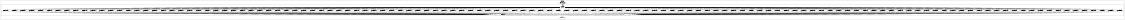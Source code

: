 digraph streamit {
size="7.5,10";subgraph cluster_AutoCor_0 {
label = "AutoCor";
RandomSource_1 -> Cor1_2_split
Cor1_2_join -> FloatPrinter_3
RandomSource_1 [ label="RandomSource" ]
subgraph cluster_Cor1_2 {
label = "Cor1";
Cor1_2_split [ label="duplicate" ]
Cor1_2_join [ label="roundrobin(1, 1, 1, 1, 1, 1, 1, 1, 1, 1, 1, 1, 1, 1, 1, 1, 1, 1, 1, 1, 1, 1, 1, 1, 1, 1, 1, 1, 1, 1, 1, 1, 1, 1, 1, 1, 1, 1, 1, 1, 1, 1, 1, 1, 1, 1, 1, 1, 1, 1, 1, 1, 1, 1, 1, 1, 1, 1, 1, 1, 1, 1, 1, 1, 1, 1, 1, 1, 1, 1, 1, 1, 1, 1, 1, 1, 1, 1, 1, 1, 1, 1, 1, 1, 1, 1, 1, 1, 1, 1, 1, 1, 1, 1, 1, 1, 1, 1, 1, 1, 1, 1, 1, 1, 1, 1, 1, 1, 1, 1, 1, 1, 1, 1, 1, 1, 1, 1, 1, 1, 1, 1, 1, 1, 1, 1, 1, 1)" ]
AnonFilter_a0_4 [ label="AnonFilter_a0" ]
Cor1_2_split -> AnonFilter_a0_4
AnonFilter_a0_4 -> Cor1_2_join
AnonFilter_a0_5 [ label="AnonFilter_a0" ]
Cor1_2_split -> AnonFilter_a0_5
AnonFilter_a0_5 -> Cor1_2_join
AnonFilter_a0_6 [ label="AnonFilter_a0" ]
Cor1_2_split -> AnonFilter_a0_6
AnonFilter_a0_6 -> Cor1_2_join
AnonFilter_a0_7 [ label="AnonFilter_a0" ]
Cor1_2_split -> AnonFilter_a0_7
AnonFilter_a0_7 -> Cor1_2_join
AnonFilter_a0_8 [ label="AnonFilter_a0" ]
Cor1_2_split -> AnonFilter_a0_8
AnonFilter_a0_8 -> Cor1_2_join
AnonFilter_a0_9 [ label="AnonFilter_a0" ]
Cor1_2_split -> AnonFilter_a0_9
AnonFilter_a0_9 -> Cor1_2_join
AnonFilter_a0_10 [ label="AnonFilter_a0" ]
Cor1_2_split -> AnonFilter_a0_10
AnonFilter_a0_10 -> Cor1_2_join
AnonFilter_a0_11 [ label="AnonFilter_a0" ]
Cor1_2_split -> AnonFilter_a0_11
AnonFilter_a0_11 -> Cor1_2_join
AnonFilter_a0_12 [ label="AnonFilter_a0" ]
Cor1_2_split -> AnonFilter_a0_12
AnonFilter_a0_12 -> Cor1_2_join
AnonFilter_a0_13 [ label="AnonFilter_a0" ]
Cor1_2_split -> AnonFilter_a0_13
AnonFilter_a0_13 -> Cor1_2_join
AnonFilter_a0_14 [ label="AnonFilter_a0" ]
Cor1_2_split -> AnonFilter_a0_14
AnonFilter_a0_14 -> Cor1_2_join
AnonFilter_a0_15 [ label="AnonFilter_a0" ]
Cor1_2_split -> AnonFilter_a0_15
AnonFilter_a0_15 -> Cor1_2_join
AnonFilter_a0_16 [ label="AnonFilter_a0" ]
Cor1_2_split -> AnonFilter_a0_16
AnonFilter_a0_16 -> Cor1_2_join
AnonFilter_a0_17 [ label="AnonFilter_a0" ]
Cor1_2_split -> AnonFilter_a0_17
AnonFilter_a0_17 -> Cor1_2_join
AnonFilter_a0_18 [ label="AnonFilter_a0" ]
Cor1_2_split -> AnonFilter_a0_18
AnonFilter_a0_18 -> Cor1_2_join
AnonFilter_a0_19 [ label="AnonFilter_a0" ]
Cor1_2_split -> AnonFilter_a0_19
AnonFilter_a0_19 -> Cor1_2_join
AnonFilter_a0_20 [ label="AnonFilter_a0" ]
Cor1_2_split -> AnonFilter_a0_20
AnonFilter_a0_20 -> Cor1_2_join
AnonFilter_a0_21 [ label="AnonFilter_a0" ]
Cor1_2_split -> AnonFilter_a0_21
AnonFilter_a0_21 -> Cor1_2_join
AnonFilter_a0_22 [ label="AnonFilter_a0" ]
Cor1_2_split -> AnonFilter_a0_22
AnonFilter_a0_22 -> Cor1_2_join
AnonFilter_a0_23 [ label="AnonFilter_a0" ]
Cor1_2_split -> AnonFilter_a0_23
AnonFilter_a0_23 -> Cor1_2_join
AnonFilter_a0_24 [ label="AnonFilter_a0" ]
Cor1_2_split -> AnonFilter_a0_24
AnonFilter_a0_24 -> Cor1_2_join
AnonFilter_a0_25 [ label="AnonFilter_a0" ]
Cor1_2_split -> AnonFilter_a0_25
AnonFilter_a0_25 -> Cor1_2_join
AnonFilter_a0_26 [ label="AnonFilter_a0" ]
Cor1_2_split -> AnonFilter_a0_26
AnonFilter_a0_26 -> Cor1_2_join
AnonFilter_a0_27 [ label="AnonFilter_a0" ]
Cor1_2_split -> AnonFilter_a0_27
AnonFilter_a0_27 -> Cor1_2_join
AnonFilter_a0_28 [ label="AnonFilter_a0" ]
Cor1_2_split -> AnonFilter_a0_28
AnonFilter_a0_28 -> Cor1_2_join
AnonFilter_a0_29 [ label="AnonFilter_a0" ]
Cor1_2_split -> AnonFilter_a0_29
AnonFilter_a0_29 -> Cor1_2_join
AnonFilter_a0_30 [ label="AnonFilter_a0" ]
Cor1_2_split -> AnonFilter_a0_30
AnonFilter_a0_30 -> Cor1_2_join
AnonFilter_a0_31 [ label="AnonFilter_a0" ]
Cor1_2_split -> AnonFilter_a0_31
AnonFilter_a0_31 -> Cor1_2_join
AnonFilter_a0_32 [ label="AnonFilter_a0" ]
Cor1_2_split -> AnonFilter_a0_32
AnonFilter_a0_32 -> Cor1_2_join
AnonFilter_a0_33 [ label="AnonFilter_a0" ]
Cor1_2_split -> AnonFilter_a0_33
AnonFilter_a0_33 -> Cor1_2_join
AnonFilter_a0_34 [ label="AnonFilter_a0" ]
Cor1_2_split -> AnonFilter_a0_34
AnonFilter_a0_34 -> Cor1_2_join
AnonFilter_a0_35 [ label="AnonFilter_a0" ]
Cor1_2_split -> AnonFilter_a0_35
AnonFilter_a0_35 -> Cor1_2_join
AnonFilter_a0_36 [ label="AnonFilter_a0" ]
Cor1_2_split -> AnonFilter_a0_36
AnonFilter_a0_36 -> Cor1_2_join
AnonFilter_a0_37 [ label="AnonFilter_a0" ]
Cor1_2_split -> AnonFilter_a0_37
AnonFilter_a0_37 -> Cor1_2_join
AnonFilter_a0_38 [ label="AnonFilter_a0" ]
Cor1_2_split -> AnonFilter_a0_38
AnonFilter_a0_38 -> Cor1_2_join
AnonFilter_a0_39 [ label="AnonFilter_a0" ]
Cor1_2_split -> AnonFilter_a0_39
AnonFilter_a0_39 -> Cor1_2_join
AnonFilter_a0_40 [ label="AnonFilter_a0" ]
Cor1_2_split -> AnonFilter_a0_40
AnonFilter_a0_40 -> Cor1_2_join
AnonFilter_a0_41 [ label="AnonFilter_a0" ]
Cor1_2_split -> AnonFilter_a0_41
AnonFilter_a0_41 -> Cor1_2_join
AnonFilter_a0_42 [ label="AnonFilter_a0" ]
Cor1_2_split -> AnonFilter_a0_42
AnonFilter_a0_42 -> Cor1_2_join
AnonFilter_a0_43 [ label="AnonFilter_a0" ]
Cor1_2_split -> AnonFilter_a0_43
AnonFilter_a0_43 -> Cor1_2_join
AnonFilter_a0_44 [ label="AnonFilter_a0" ]
Cor1_2_split -> AnonFilter_a0_44
AnonFilter_a0_44 -> Cor1_2_join
AnonFilter_a0_45 [ label="AnonFilter_a0" ]
Cor1_2_split -> AnonFilter_a0_45
AnonFilter_a0_45 -> Cor1_2_join
AnonFilter_a0_46 [ label="AnonFilter_a0" ]
Cor1_2_split -> AnonFilter_a0_46
AnonFilter_a0_46 -> Cor1_2_join
AnonFilter_a0_47 [ label="AnonFilter_a0" ]
Cor1_2_split -> AnonFilter_a0_47
AnonFilter_a0_47 -> Cor1_2_join
AnonFilter_a0_48 [ label="AnonFilter_a0" ]
Cor1_2_split -> AnonFilter_a0_48
AnonFilter_a0_48 -> Cor1_2_join
AnonFilter_a0_49 [ label="AnonFilter_a0" ]
Cor1_2_split -> AnonFilter_a0_49
AnonFilter_a0_49 -> Cor1_2_join
AnonFilter_a0_50 [ label="AnonFilter_a0" ]
Cor1_2_split -> AnonFilter_a0_50
AnonFilter_a0_50 -> Cor1_2_join
AnonFilter_a0_51 [ label="AnonFilter_a0" ]
Cor1_2_split -> AnonFilter_a0_51
AnonFilter_a0_51 -> Cor1_2_join
AnonFilter_a0_52 [ label="AnonFilter_a0" ]
Cor1_2_split -> AnonFilter_a0_52
AnonFilter_a0_52 -> Cor1_2_join
AnonFilter_a0_53 [ label="AnonFilter_a0" ]
Cor1_2_split -> AnonFilter_a0_53
AnonFilter_a0_53 -> Cor1_2_join
AnonFilter_a0_54 [ label="AnonFilter_a0" ]
Cor1_2_split -> AnonFilter_a0_54
AnonFilter_a0_54 -> Cor1_2_join
AnonFilter_a0_55 [ label="AnonFilter_a0" ]
Cor1_2_split -> AnonFilter_a0_55
AnonFilter_a0_55 -> Cor1_2_join
AnonFilter_a0_56 [ label="AnonFilter_a0" ]
Cor1_2_split -> AnonFilter_a0_56
AnonFilter_a0_56 -> Cor1_2_join
AnonFilter_a0_57 [ label="AnonFilter_a0" ]
Cor1_2_split -> AnonFilter_a0_57
AnonFilter_a0_57 -> Cor1_2_join
AnonFilter_a0_58 [ label="AnonFilter_a0" ]
Cor1_2_split -> AnonFilter_a0_58
AnonFilter_a0_58 -> Cor1_2_join
AnonFilter_a0_59 [ label="AnonFilter_a0" ]
Cor1_2_split -> AnonFilter_a0_59
AnonFilter_a0_59 -> Cor1_2_join
AnonFilter_a0_60 [ label="AnonFilter_a0" ]
Cor1_2_split -> AnonFilter_a0_60
AnonFilter_a0_60 -> Cor1_2_join
AnonFilter_a0_61 [ label="AnonFilter_a0" ]
Cor1_2_split -> AnonFilter_a0_61
AnonFilter_a0_61 -> Cor1_2_join
AnonFilter_a0_62 [ label="AnonFilter_a0" ]
Cor1_2_split -> AnonFilter_a0_62
AnonFilter_a0_62 -> Cor1_2_join
AnonFilter_a0_63 [ label="AnonFilter_a0" ]
Cor1_2_split -> AnonFilter_a0_63
AnonFilter_a0_63 -> Cor1_2_join
AnonFilter_a0_64 [ label="AnonFilter_a0" ]
Cor1_2_split -> AnonFilter_a0_64
AnonFilter_a0_64 -> Cor1_2_join
AnonFilter_a0_65 [ label="AnonFilter_a0" ]
Cor1_2_split -> AnonFilter_a0_65
AnonFilter_a0_65 -> Cor1_2_join
AnonFilter_a0_66 [ label="AnonFilter_a0" ]
Cor1_2_split -> AnonFilter_a0_66
AnonFilter_a0_66 -> Cor1_2_join
AnonFilter_a0_67 [ label="AnonFilter_a0" ]
Cor1_2_split -> AnonFilter_a0_67
AnonFilter_a0_67 -> Cor1_2_join
AnonFilter_a0_68 [ label="AnonFilter_a0" ]
Cor1_2_split -> AnonFilter_a0_68
AnonFilter_a0_68 -> Cor1_2_join
AnonFilter_a0_69 [ label="AnonFilter_a0" ]
Cor1_2_split -> AnonFilter_a0_69
AnonFilter_a0_69 -> Cor1_2_join
AnonFilter_a0_70 [ label="AnonFilter_a0" ]
Cor1_2_split -> AnonFilter_a0_70
AnonFilter_a0_70 -> Cor1_2_join
AnonFilter_a0_71 [ label="AnonFilter_a0" ]
Cor1_2_split -> AnonFilter_a0_71
AnonFilter_a0_71 -> Cor1_2_join
AnonFilter_a0_72 [ label="AnonFilter_a0" ]
Cor1_2_split -> AnonFilter_a0_72
AnonFilter_a0_72 -> Cor1_2_join
AnonFilter_a0_73 [ label="AnonFilter_a0" ]
Cor1_2_split -> AnonFilter_a0_73
AnonFilter_a0_73 -> Cor1_2_join
AnonFilter_a0_74 [ label="AnonFilter_a0" ]
Cor1_2_split -> AnonFilter_a0_74
AnonFilter_a0_74 -> Cor1_2_join
AnonFilter_a0_75 [ label="AnonFilter_a0" ]
Cor1_2_split -> AnonFilter_a0_75
AnonFilter_a0_75 -> Cor1_2_join
AnonFilter_a0_76 [ label="AnonFilter_a0" ]
Cor1_2_split -> AnonFilter_a0_76
AnonFilter_a0_76 -> Cor1_2_join
AnonFilter_a0_77 [ label="AnonFilter_a0" ]
Cor1_2_split -> AnonFilter_a0_77
AnonFilter_a0_77 -> Cor1_2_join
AnonFilter_a0_78 [ label="AnonFilter_a0" ]
Cor1_2_split -> AnonFilter_a0_78
AnonFilter_a0_78 -> Cor1_2_join
AnonFilter_a0_79 [ label="AnonFilter_a0" ]
Cor1_2_split -> AnonFilter_a0_79
AnonFilter_a0_79 -> Cor1_2_join
AnonFilter_a0_80 [ label="AnonFilter_a0" ]
Cor1_2_split -> AnonFilter_a0_80
AnonFilter_a0_80 -> Cor1_2_join
AnonFilter_a0_81 [ label="AnonFilter_a0" ]
Cor1_2_split -> AnonFilter_a0_81
AnonFilter_a0_81 -> Cor1_2_join
AnonFilter_a0_82 [ label="AnonFilter_a0" ]
Cor1_2_split -> AnonFilter_a0_82
AnonFilter_a0_82 -> Cor1_2_join
AnonFilter_a0_83 [ label="AnonFilter_a0" ]
Cor1_2_split -> AnonFilter_a0_83
AnonFilter_a0_83 -> Cor1_2_join
AnonFilter_a0_84 [ label="AnonFilter_a0" ]
Cor1_2_split -> AnonFilter_a0_84
AnonFilter_a0_84 -> Cor1_2_join
AnonFilter_a0_85 [ label="AnonFilter_a0" ]
Cor1_2_split -> AnonFilter_a0_85
AnonFilter_a0_85 -> Cor1_2_join
AnonFilter_a0_86 [ label="AnonFilter_a0" ]
Cor1_2_split -> AnonFilter_a0_86
AnonFilter_a0_86 -> Cor1_2_join
AnonFilter_a0_87 [ label="AnonFilter_a0" ]
Cor1_2_split -> AnonFilter_a0_87
AnonFilter_a0_87 -> Cor1_2_join
AnonFilter_a0_88 [ label="AnonFilter_a0" ]
Cor1_2_split -> AnonFilter_a0_88
AnonFilter_a0_88 -> Cor1_2_join
AnonFilter_a0_89 [ label="AnonFilter_a0" ]
Cor1_2_split -> AnonFilter_a0_89
AnonFilter_a0_89 -> Cor1_2_join
AnonFilter_a0_90 [ label="AnonFilter_a0" ]
Cor1_2_split -> AnonFilter_a0_90
AnonFilter_a0_90 -> Cor1_2_join
AnonFilter_a0_91 [ label="AnonFilter_a0" ]
Cor1_2_split -> AnonFilter_a0_91
AnonFilter_a0_91 -> Cor1_2_join
AnonFilter_a0_92 [ label="AnonFilter_a0" ]
Cor1_2_split -> AnonFilter_a0_92
AnonFilter_a0_92 -> Cor1_2_join
AnonFilter_a0_93 [ label="AnonFilter_a0" ]
Cor1_2_split -> AnonFilter_a0_93
AnonFilter_a0_93 -> Cor1_2_join
AnonFilter_a0_94 [ label="AnonFilter_a0" ]
Cor1_2_split -> AnonFilter_a0_94
AnonFilter_a0_94 -> Cor1_2_join
AnonFilter_a0_95 [ label="AnonFilter_a0" ]
Cor1_2_split -> AnonFilter_a0_95
AnonFilter_a0_95 -> Cor1_2_join
AnonFilter_a0_96 [ label="AnonFilter_a0" ]
Cor1_2_split -> AnonFilter_a0_96
AnonFilter_a0_96 -> Cor1_2_join
AnonFilter_a0_97 [ label="AnonFilter_a0" ]
Cor1_2_split -> AnonFilter_a0_97
AnonFilter_a0_97 -> Cor1_2_join
AnonFilter_a0_98 [ label="AnonFilter_a0" ]
Cor1_2_split -> AnonFilter_a0_98
AnonFilter_a0_98 -> Cor1_2_join
AnonFilter_a0_99 [ label="AnonFilter_a0" ]
Cor1_2_split -> AnonFilter_a0_99
AnonFilter_a0_99 -> Cor1_2_join
AnonFilter_a0_100 [ label="AnonFilter_a0" ]
Cor1_2_split -> AnonFilter_a0_100
AnonFilter_a0_100 -> Cor1_2_join
AnonFilter_a0_101 [ label="AnonFilter_a0" ]
Cor1_2_split -> AnonFilter_a0_101
AnonFilter_a0_101 -> Cor1_2_join
AnonFilter_a0_102 [ label="AnonFilter_a0" ]
Cor1_2_split -> AnonFilter_a0_102
AnonFilter_a0_102 -> Cor1_2_join
AnonFilter_a0_103 [ label="AnonFilter_a0" ]
Cor1_2_split -> AnonFilter_a0_103
AnonFilter_a0_103 -> Cor1_2_join
AnonFilter_a0_104 [ label="AnonFilter_a0" ]
Cor1_2_split -> AnonFilter_a0_104
AnonFilter_a0_104 -> Cor1_2_join
AnonFilter_a0_105 [ label="AnonFilter_a0" ]
Cor1_2_split -> AnonFilter_a0_105
AnonFilter_a0_105 -> Cor1_2_join
AnonFilter_a0_106 [ label="AnonFilter_a0" ]
Cor1_2_split -> AnonFilter_a0_106
AnonFilter_a0_106 -> Cor1_2_join
AnonFilter_a0_107 [ label="AnonFilter_a0" ]
Cor1_2_split -> AnonFilter_a0_107
AnonFilter_a0_107 -> Cor1_2_join
AnonFilter_a0_108 [ label="AnonFilter_a0" ]
Cor1_2_split -> AnonFilter_a0_108
AnonFilter_a0_108 -> Cor1_2_join
AnonFilter_a0_109 [ label="AnonFilter_a0" ]
Cor1_2_split -> AnonFilter_a0_109
AnonFilter_a0_109 -> Cor1_2_join
AnonFilter_a0_110 [ label="AnonFilter_a0" ]
Cor1_2_split -> AnonFilter_a0_110
AnonFilter_a0_110 -> Cor1_2_join
AnonFilter_a0_111 [ label="AnonFilter_a0" ]
Cor1_2_split -> AnonFilter_a0_111
AnonFilter_a0_111 -> Cor1_2_join
AnonFilter_a0_112 [ label="AnonFilter_a0" ]
Cor1_2_split -> AnonFilter_a0_112
AnonFilter_a0_112 -> Cor1_2_join
AnonFilter_a0_113 [ label="AnonFilter_a0" ]
Cor1_2_split -> AnonFilter_a0_113
AnonFilter_a0_113 -> Cor1_2_join
AnonFilter_a0_114 [ label="AnonFilter_a0" ]
Cor1_2_split -> AnonFilter_a0_114
AnonFilter_a0_114 -> Cor1_2_join
AnonFilter_a0_115 [ label="AnonFilter_a0" ]
Cor1_2_split -> AnonFilter_a0_115
AnonFilter_a0_115 -> Cor1_2_join
AnonFilter_a0_116 [ label="AnonFilter_a0" ]
Cor1_2_split -> AnonFilter_a0_116
AnonFilter_a0_116 -> Cor1_2_join
AnonFilter_a0_117 [ label="AnonFilter_a0" ]
Cor1_2_split -> AnonFilter_a0_117
AnonFilter_a0_117 -> Cor1_2_join
AnonFilter_a0_118 [ label="AnonFilter_a0" ]
Cor1_2_split -> AnonFilter_a0_118
AnonFilter_a0_118 -> Cor1_2_join
AnonFilter_a0_119 [ label="AnonFilter_a0" ]
Cor1_2_split -> AnonFilter_a0_119
AnonFilter_a0_119 -> Cor1_2_join
AnonFilter_a0_120 [ label="AnonFilter_a0" ]
Cor1_2_split -> AnonFilter_a0_120
AnonFilter_a0_120 -> Cor1_2_join
AnonFilter_a0_121 [ label="AnonFilter_a0" ]
Cor1_2_split -> AnonFilter_a0_121
AnonFilter_a0_121 -> Cor1_2_join
AnonFilter_a0_122 [ label="AnonFilter_a0" ]
Cor1_2_split -> AnonFilter_a0_122
AnonFilter_a0_122 -> Cor1_2_join
AnonFilter_a0_123 [ label="AnonFilter_a0" ]
Cor1_2_split -> AnonFilter_a0_123
AnonFilter_a0_123 -> Cor1_2_join
AnonFilter_a0_124 [ label="AnonFilter_a0" ]
Cor1_2_split -> AnonFilter_a0_124
AnonFilter_a0_124 -> Cor1_2_join
AnonFilter_a0_125 [ label="AnonFilter_a0" ]
Cor1_2_split -> AnonFilter_a0_125
AnonFilter_a0_125 -> Cor1_2_join
AnonFilter_a0_126 [ label="AnonFilter_a0" ]
Cor1_2_split -> AnonFilter_a0_126
AnonFilter_a0_126 -> Cor1_2_join
AnonFilter_a0_127 [ label="AnonFilter_a0" ]
Cor1_2_split -> AnonFilter_a0_127
AnonFilter_a0_127 -> Cor1_2_join
AnonFilter_a0_128 [ label="AnonFilter_a0" ]
Cor1_2_split -> AnonFilter_a0_128
AnonFilter_a0_128 -> Cor1_2_join
AnonFilter_a0_129 [ label="AnonFilter_a0" ]
Cor1_2_split -> AnonFilter_a0_129
AnonFilter_a0_129 -> Cor1_2_join
AnonFilter_a0_130 [ label="AnonFilter_a0" ]
Cor1_2_split -> AnonFilter_a0_130
AnonFilter_a0_130 -> Cor1_2_join
AnonFilter_a0_131 [ label="AnonFilter_a0" ]
Cor1_2_split -> AnonFilter_a0_131
AnonFilter_a0_131 -> Cor1_2_join
}
FloatPrinter_3 [ label="FloatPrinter" ]
}
}
